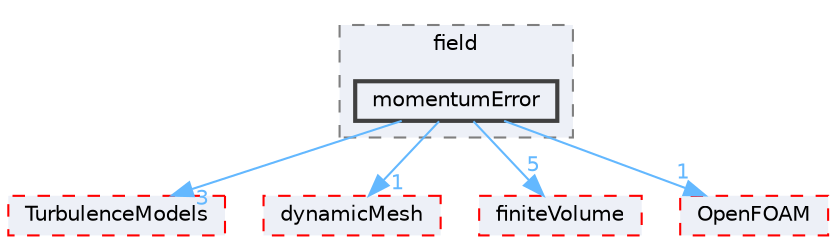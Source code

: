 digraph "src/functionObjects/field/momentumError"
{
 // LATEX_PDF_SIZE
  bgcolor="transparent";
  edge [fontname=Helvetica,fontsize=10,labelfontname=Helvetica,labelfontsize=10];
  node [fontname=Helvetica,fontsize=10,shape=box,height=0.2,width=0.4];
  compound=true
  subgraph clusterdir_bae024cac12ddc6733a616261920a91f {
    graph [ bgcolor="#edf0f7", pencolor="grey50", label="field", fontname=Helvetica,fontsize=10 style="filled,dashed", URL="dir_bae024cac12ddc6733a616261920a91f.html",tooltip=""]
  dir_b4f7cd1330da4d6d2bfbe682084ea22c [label="momentumError", fillcolor="#edf0f7", color="grey25", style="filled,bold", URL="dir_b4f7cd1330da4d6d2bfbe682084ea22c.html",tooltip=""];
  }
  dir_1eda626aeac0f0ad2848c36acaa5d501 [label="TurbulenceModels", fillcolor="#edf0f7", color="red", style="filled,dashed", URL="dir_1eda626aeac0f0ad2848c36acaa5d501.html",tooltip=""];
  dir_63742796c427c97a292c80f7db71da36 [label="dynamicMesh", fillcolor="#edf0f7", color="red", style="filled,dashed", URL="dir_63742796c427c97a292c80f7db71da36.html",tooltip=""];
  dir_9bd15774b555cf7259a6fa18f99fe99b [label="finiteVolume", fillcolor="#edf0f7", color="red", style="filled,dashed", URL="dir_9bd15774b555cf7259a6fa18f99fe99b.html",tooltip=""];
  dir_c5473ff19b20e6ec4dfe5c310b3778a8 [label="OpenFOAM", fillcolor="#edf0f7", color="red", style="filled,dashed", URL="dir_c5473ff19b20e6ec4dfe5c310b3778a8.html",tooltip=""];
  dir_b4f7cd1330da4d6d2bfbe682084ea22c->dir_1eda626aeac0f0ad2848c36acaa5d501 [headlabel="3", labeldistance=1.5 headhref="dir_002434_004143.html" href="dir_002434_004143.html" color="steelblue1" fontcolor="steelblue1"];
  dir_b4f7cd1330da4d6d2bfbe682084ea22c->dir_63742796c427c97a292c80f7db71da36 [headlabel="1", labeldistance=1.5 headhref="dir_002434_001086.html" href="dir_002434_001086.html" color="steelblue1" fontcolor="steelblue1"];
  dir_b4f7cd1330da4d6d2bfbe682084ea22c->dir_9bd15774b555cf7259a6fa18f99fe99b [headlabel="5", labeldistance=1.5 headhref="dir_002434_001387.html" href="dir_002434_001387.html" color="steelblue1" fontcolor="steelblue1"];
  dir_b4f7cd1330da4d6d2bfbe682084ea22c->dir_c5473ff19b20e6ec4dfe5c310b3778a8 [headlabel="1", labeldistance=1.5 headhref="dir_002434_002695.html" href="dir_002434_002695.html" color="steelblue1" fontcolor="steelblue1"];
}
